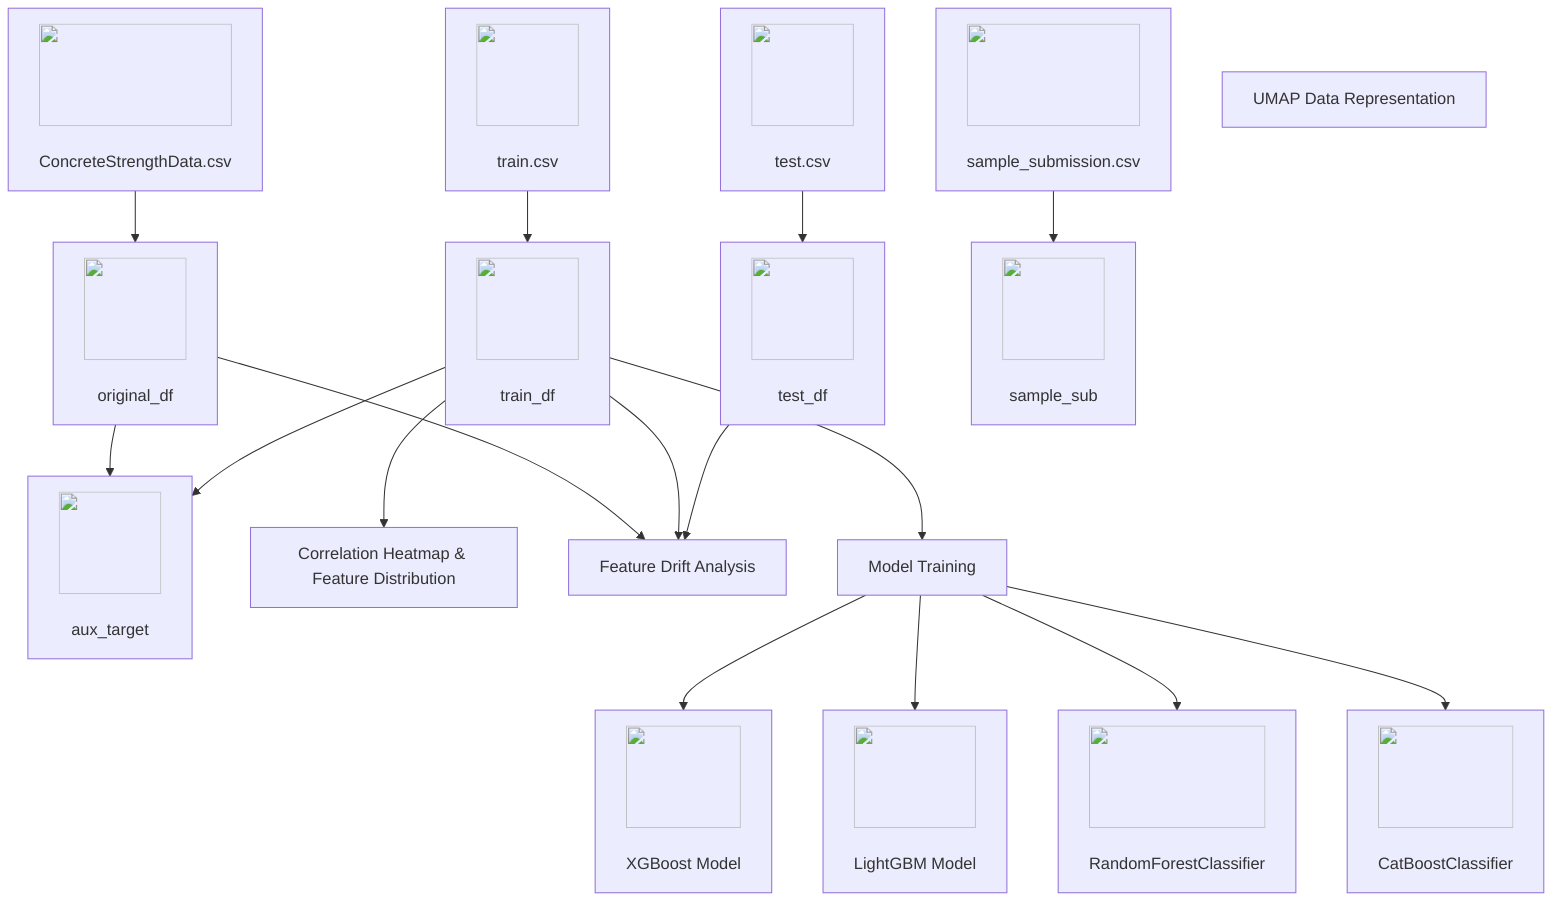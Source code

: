flowchart TD
    %% Data source nodes
    A1["<img src='icons/file.svg' width=100 height=100/> <br/> ConcreteStrengthData.csv"]
    A2["<img src='icons/file.svg' width=100 height=100/> <br/> train.csv"]
    A3["<img src='icons/file.svg' width=100 height=100/> <br/> test.csv"]
    A4["<img src='icons/file.svg' width=100 height=100/> <br/> sample_submission.csv"]

    %% Data variable nodes
    B1["<img src='icons/table.svg' width=100 height=100/> <br/> original_df"]
    B2["<img src='icons/table.svg' width=100 height=100/> <br/> train_df"]
    B3["<img src='icons/table.svg' width=100 height=100/> <br/> test_df"]
    B4["<img src='icons/table.svg' width=100 height=100/> <br/> sample_sub"]
    B5["<img src='icons/column_split.svg' width=100 height=100/> <br/> aux_target"]

    %% Process nodes
    C1["Correlation Heatmap & Feature Distribution"]
    C2["Feature Drift Analysis"]
    C3["UMAP Data Representation"]
    C4["Model Training"]

    %% Model nodes
    D1["<img src='icons/brain.svg' width=100 height=100/> <br/> XGBoost Model"]
    D2["<img src='icons/brain.svg' width=100 height=100/> <br/> LightGBM Model"]
    D3["<img src='icons/brain.svg' width=100 height=100/> <br/> RandomForestClassifier"]
    D4["<img src='icons/brain.svg' width=100 height=100/> <br/> CatBoostClassifier"]

    %% Data flow connections
    A1 --> B1
    A2 --> B2
    A3 --> B3
    A4 --> B4

    B1 & B2 --> C2
    B2 --> C1
    B2 --> C4
    B3 --> C2
    B1 & B2 --> B5

    C4 --> D1 & D2 & D3 & D4